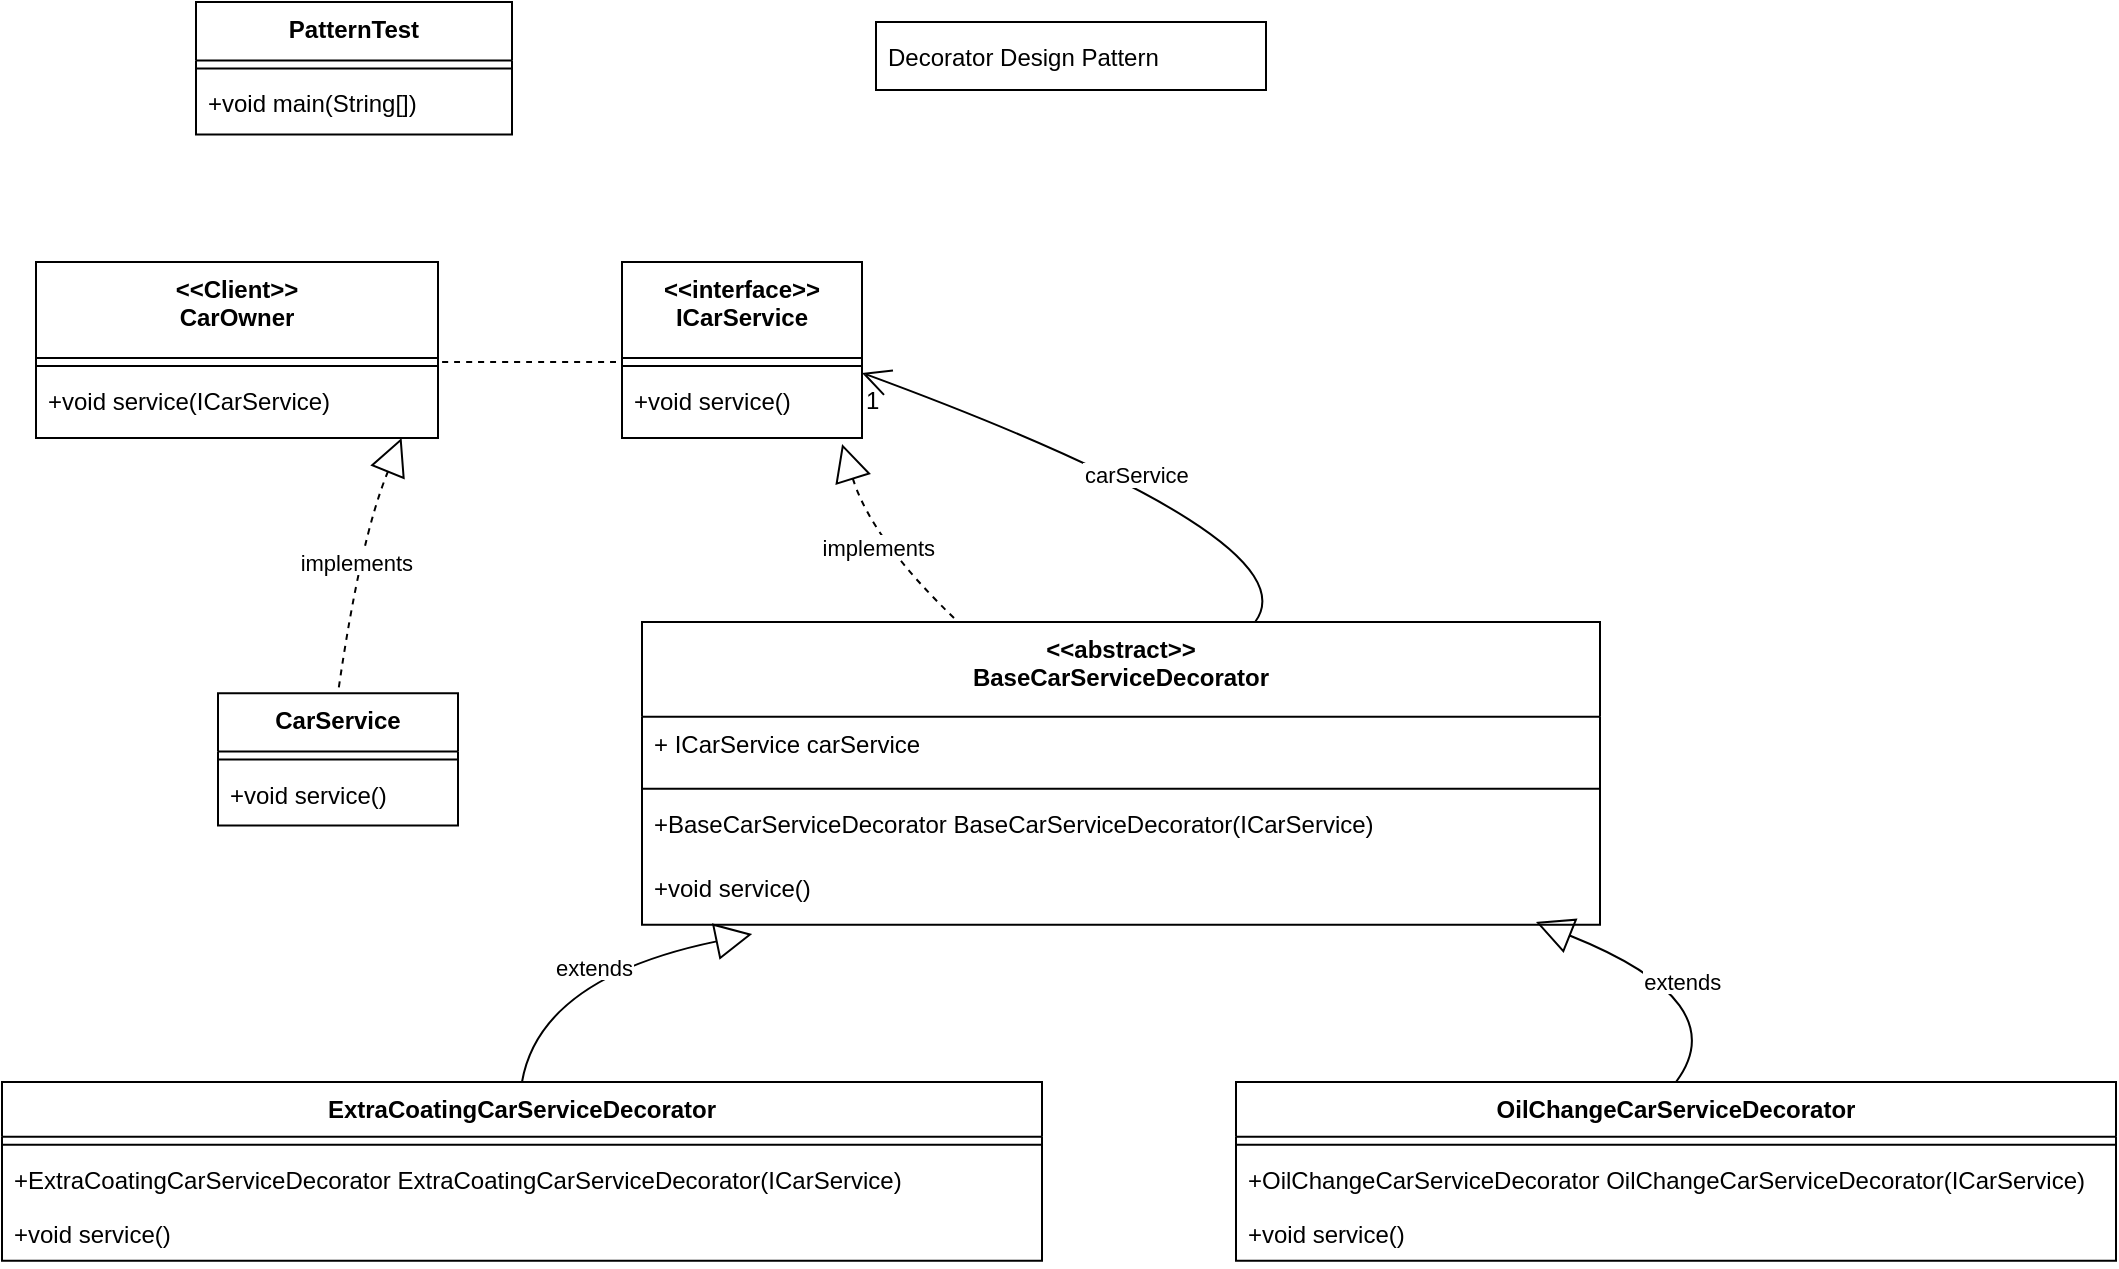 <mxfile version="24.6.2" type="github">
  <diagram name="Page-1" id="SWp7KG87iLD4J5ExIvlq">
    <mxGraphModel dx="1434" dy="764" grid="1" gridSize="10" guides="1" tooltips="1" connect="1" arrows="1" fold="1" page="1" pageScale="1" pageWidth="850" pageHeight="1100" math="0" shadow="0">
      <root>
        <mxCell id="0" />
        <mxCell id="1" parent="0" />
        <mxCell id="BjtWqsfojUPZs4aWKGKw-1" value="&lt;&lt;Client&gt;&gt;&#xa;CarOwner" style="swimlane;fontStyle=1;align=center;verticalAlign=top;childLayout=stackLayout;horizontal=1;startSize=48;horizontalStack=0;resizeParent=1;resizeParentMax=0;resizeLast=0;collapsible=0;marginBottom=0;" vertex="1" parent="1">
          <mxGeometry x="150" y="190" width="201" height="88" as="geometry" />
        </mxCell>
        <mxCell id="BjtWqsfojUPZs4aWKGKw-2" style="line;strokeWidth=1;fillColor=none;align=left;verticalAlign=middle;spacingTop=-1;spacingLeft=3;spacingRight=3;rotatable=0;labelPosition=right;points=[];portConstraint=eastwest;strokeColor=inherit;" vertex="1" parent="BjtWqsfojUPZs4aWKGKw-1">
          <mxGeometry y="48" width="201" height="8" as="geometry" />
        </mxCell>
        <mxCell id="BjtWqsfojUPZs4aWKGKw-3" value="+void service(ICarService)" style="text;strokeColor=none;fillColor=none;align=left;verticalAlign=top;spacingLeft=4;spacingRight=4;overflow=hidden;rotatable=0;points=[[0,0.5],[1,0.5]];portConstraint=eastwest;" vertex="1" parent="BjtWqsfojUPZs4aWKGKw-1">
          <mxGeometry y="56" width="201" height="32" as="geometry" />
        </mxCell>
        <mxCell id="BjtWqsfojUPZs4aWKGKw-4" value="&lt;&lt;interface&gt;&gt;&#xa;ICarService" style="swimlane;fontStyle=1;align=center;verticalAlign=top;childLayout=stackLayout;horizontal=1;startSize=48;horizontalStack=0;resizeParent=1;resizeParentMax=0;resizeLast=0;collapsible=0;marginBottom=0;" vertex="1" parent="1">
          <mxGeometry x="443" y="190" width="120" height="88" as="geometry" />
        </mxCell>
        <mxCell id="BjtWqsfojUPZs4aWKGKw-5" style="line;strokeWidth=1;fillColor=none;align=left;verticalAlign=middle;spacingTop=-1;spacingLeft=3;spacingRight=3;rotatable=0;labelPosition=right;points=[];portConstraint=eastwest;strokeColor=inherit;" vertex="1" parent="BjtWqsfojUPZs4aWKGKw-4">
          <mxGeometry y="48" width="120" height="8" as="geometry" />
        </mxCell>
        <mxCell id="BjtWqsfojUPZs4aWKGKw-6" value="+void service()" style="text;strokeColor=none;fillColor=none;align=left;verticalAlign=top;spacingLeft=4;spacingRight=4;overflow=hidden;rotatable=0;points=[[0,0.5],[1,0.5]];portConstraint=eastwest;" vertex="1" parent="BjtWqsfojUPZs4aWKGKw-4">
          <mxGeometry y="56" width="120" height="32" as="geometry" />
        </mxCell>
        <mxCell id="BjtWqsfojUPZs4aWKGKw-7" value="CarService" style="swimlane;fontStyle=1;align=center;verticalAlign=top;childLayout=stackLayout;horizontal=1;startSize=29.2;horizontalStack=0;resizeParent=1;resizeParentMax=0;resizeLast=0;collapsible=0;marginBottom=0;" vertex="1" parent="1">
          <mxGeometry x="241" y="405.57" width="120" height="66.2" as="geometry" />
        </mxCell>
        <mxCell id="BjtWqsfojUPZs4aWKGKw-8" style="line;strokeWidth=1;fillColor=none;align=left;verticalAlign=middle;spacingTop=-1;spacingLeft=3;spacingRight=3;rotatable=0;labelPosition=right;points=[];portConstraint=eastwest;strokeColor=inherit;" vertex="1" parent="BjtWqsfojUPZs4aWKGKw-7">
          <mxGeometry y="29.2" width="120" height="8" as="geometry" />
        </mxCell>
        <mxCell id="BjtWqsfojUPZs4aWKGKw-9" value="+void service()" style="text;strokeColor=none;fillColor=none;align=left;verticalAlign=top;spacingLeft=4;spacingRight=4;overflow=hidden;rotatable=0;points=[[0,0.5],[1,0.5]];portConstraint=eastwest;" vertex="1" parent="BjtWqsfojUPZs4aWKGKw-7">
          <mxGeometry y="37.2" width="120" height="29" as="geometry" />
        </mxCell>
        <mxCell id="BjtWqsfojUPZs4aWKGKw-10" value="PatternTest" style="swimlane;fontStyle=1;align=center;verticalAlign=top;childLayout=stackLayout;horizontal=1;startSize=29.2;horizontalStack=0;resizeParent=1;resizeParentMax=0;resizeLast=0;collapsible=0;marginBottom=0;" vertex="1" parent="1">
          <mxGeometry x="230" y="60" width="158" height="66.2" as="geometry" />
        </mxCell>
        <mxCell id="BjtWqsfojUPZs4aWKGKw-11" style="line;strokeWidth=1;fillColor=none;align=left;verticalAlign=middle;spacingTop=-1;spacingLeft=3;spacingRight=3;rotatable=0;labelPosition=right;points=[];portConstraint=eastwest;strokeColor=inherit;" vertex="1" parent="BjtWqsfojUPZs4aWKGKw-10">
          <mxGeometry y="29.2" width="158" height="8" as="geometry" />
        </mxCell>
        <mxCell id="BjtWqsfojUPZs4aWKGKw-12" value="+void main(String[])" style="text;strokeColor=none;fillColor=none;align=left;verticalAlign=top;spacingLeft=4;spacingRight=4;overflow=hidden;rotatable=0;points=[[0,0.5],[1,0.5]];portConstraint=eastwest;" vertex="1" parent="BjtWqsfojUPZs4aWKGKw-10">
          <mxGeometry y="37.2" width="158" height="29" as="geometry" />
        </mxCell>
        <mxCell id="BjtWqsfojUPZs4aWKGKw-13" value="&lt;&lt;abstract&gt;&gt;&#xa;BaseCarServiceDecorator" style="swimlane;fontStyle=1;align=center;verticalAlign=top;childLayout=stackLayout;horizontal=1;startSize=47.333;horizontalStack=0;resizeParent=1;resizeParentMax=0;resizeLast=0;collapsible=0;marginBottom=0;" vertex="1" parent="1">
          <mxGeometry x="453" y="370" width="479" height="151.333" as="geometry" />
        </mxCell>
        <mxCell id="BjtWqsfojUPZs4aWKGKw-14" value="+ ICarService carService" style="text;strokeColor=none;fillColor=none;align=left;verticalAlign=top;spacingLeft=4;spacingRight=4;overflow=hidden;rotatable=0;points=[[0,0.5],[1,0.5]];portConstraint=eastwest;" vertex="1" parent="BjtWqsfojUPZs4aWKGKw-13">
          <mxGeometry y="47.333" width="479" height="32" as="geometry" />
        </mxCell>
        <mxCell id="BjtWqsfojUPZs4aWKGKw-15" style="line;strokeWidth=1;fillColor=none;align=left;verticalAlign=middle;spacingTop=-1;spacingLeft=3;spacingRight=3;rotatable=0;labelPosition=right;points=[];portConstraint=eastwest;strokeColor=inherit;" vertex="1" parent="BjtWqsfojUPZs4aWKGKw-13">
          <mxGeometry y="79.333" width="479" height="8" as="geometry" />
        </mxCell>
        <mxCell id="BjtWqsfojUPZs4aWKGKw-16" value="+BaseCarServiceDecorator BaseCarServiceDecorator(ICarService)" style="text;strokeColor=none;fillColor=none;align=left;verticalAlign=top;spacingLeft=4;spacingRight=4;overflow=hidden;rotatable=0;points=[[0,0.5],[1,0.5]];portConstraint=eastwest;" vertex="1" parent="BjtWqsfojUPZs4aWKGKw-13">
          <mxGeometry y="87.333" width="479" height="32" as="geometry" />
        </mxCell>
        <mxCell id="BjtWqsfojUPZs4aWKGKw-17" value="+void service()" style="text;strokeColor=none;fillColor=none;align=left;verticalAlign=top;spacingLeft=4;spacingRight=4;overflow=hidden;rotatable=0;points=[[0,0.5],[1,0.5]];portConstraint=eastwest;" vertex="1" parent="BjtWqsfojUPZs4aWKGKw-13">
          <mxGeometry y="119.333" width="479" height="32" as="geometry" />
        </mxCell>
        <mxCell id="BjtWqsfojUPZs4aWKGKw-18" value="ExtraCoatingCarServiceDecorator" style="swimlane;fontStyle=1;align=center;verticalAlign=top;childLayout=stackLayout;horizontal=1;startSize=27.429;horizontalStack=0;resizeParent=1;resizeParentMax=0;resizeLast=0;collapsible=0;marginBottom=0;" vertex="1" parent="1">
          <mxGeometry x="133" y="600" width="520" height="89.429" as="geometry" />
        </mxCell>
        <mxCell id="BjtWqsfojUPZs4aWKGKw-19" style="line;strokeWidth=1;fillColor=none;align=left;verticalAlign=middle;spacingTop=-1;spacingLeft=3;spacingRight=3;rotatable=0;labelPosition=right;points=[];portConstraint=eastwest;strokeColor=inherit;" vertex="1" parent="BjtWqsfojUPZs4aWKGKw-18">
          <mxGeometry y="27.429" width="520" height="8" as="geometry" />
        </mxCell>
        <mxCell id="BjtWqsfojUPZs4aWKGKw-20" value="+ExtraCoatingCarServiceDecorator ExtraCoatingCarServiceDecorator(ICarService)" style="text;strokeColor=none;fillColor=none;align=left;verticalAlign=top;spacingLeft=4;spacingRight=4;overflow=hidden;rotatable=0;points=[[0,0.5],[1,0.5]];portConstraint=eastwest;" vertex="1" parent="BjtWqsfojUPZs4aWKGKw-18">
          <mxGeometry y="35.429" width="520" height="27" as="geometry" />
        </mxCell>
        <mxCell id="BjtWqsfojUPZs4aWKGKw-21" value="+void service()" style="text;strokeColor=none;fillColor=none;align=left;verticalAlign=top;spacingLeft=4;spacingRight=4;overflow=hidden;rotatable=0;points=[[0,0.5],[1,0.5]];portConstraint=eastwest;" vertex="1" parent="BjtWqsfojUPZs4aWKGKw-18">
          <mxGeometry y="62.429" width="520" height="27" as="geometry" />
        </mxCell>
        <mxCell id="BjtWqsfojUPZs4aWKGKw-22" value="OilChangeCarServiceDecorator" style="swimlane;fontStyle=1;align=center;verticalAlign=top;childLayout=stackLayout;horizontal=1;startSize=27.429;horizontalStack=0;resizeParent=1;resizeParentMax=0;resizeLast=0;collapsible=0;marginBottom=0;" vertex="1" parent="1">
          <mxGeometry x="750" y="600" width="440" height="89.429" as="geometry" />
        </mxCell>
        <mxCell id="BjtWqsfojUPZs4aWKGKw-23" style="line;strokeWidth=1;fillColor=none;align=left;verticalAlign=middle;spacingTop=-1;spacingLeft=3;spacingRight=3;rotatable=0;labelPosition=right;points=[];portConstraint=eastwest;strokeColor=inherit;" vertex="1" parent="BjtWqsfojUPZs4aWKGKw-22">
          <mxGeometry y="27.429" width="440" height="8" as="geometry" />
        </mxCell>
        <mxCell id="BjtWqsfojUPZs4aWKGKw-24" value="+OilChangeCarServiceDecorator OilChangeCarServiceDecorator(ICarService)" style="text;strokeColor=none;fillColor=none;align=left;verticalAlign=top;spacingLeft=4;spacingRight=4;overflow=hidden;rotatable=0;points=[[0,0.5],[1,0.5]];portConstraint=eastwest;" vertex="1" parent="BjtWqsfojUPZs4aWKGKw-22">
          <mxGeometry y="35.429" width="440" height="27" as="geometry" />
        </mxCell>
        <mxCell id="BjtWqsfojUPZs4aWKGKw-25" value="+void service()" style="text;strokeColor=none;fillColor=none;align=left;verticalAlign=top;spacingLeft=4;spacingRight=4;overflow=hidden;rotatable=0;points=[[0,0.5],[1,0.5]];portConstraint=eastwest;" vertex="1" parent="BjtWqsfojUPZs4aWKGKw-22">
          <mxGeometry y="62.429" width="440" height="27" as="geometry" />
        </mxCell>
        <mxCell id="BjtWqsfojUPZs4aWKGKw-26" value="Decorator Design Pattern " style="align=left;spacingLeft=4;" vertex="1" parent="1">
          <mxGeometry x="570" y="70" width="195" height="34" as="geometry" />
        </mxCell>
        <mxCell id="BjtWqsfojUPZs4aWKGKw-27" value="" style="curved=1;dashed=1;startArrow=none;endArrow=none;rounded=0;entryX=1;entryY=0.25;entryDx=0;entryDy=0;entryPerimeter=0;" edge="1" parent="1" target="BjtWqsfojUPZs4aWKGKw-2">
          <mxGeometry relative="1" as="geometry">
            <Array as="points" />
            <mxPoint x="440" y="240" as="sourcePoint" />
            <mxPoint x="180" y="290" as="targetPoint" />
          </mxGeometry>
        </mxCell>
        <mxCell id="BjtWqsfojUPZs4aWKGKw-28" value="implements" style="curved=1;dashed=1;startArrow=block;startSize=16;startFill=0;endArrow=none;exitX=0.24;exitY=1;entryX=0.5;entryY=-0.01;rounded=0;" edge="1" parent="1" target="BjtWqsfojUPZs4aWKGKw-7">
          <mxGeometry relative="1" as="geometry">
            <Array as="points">
              <mxPoint x="312" y="329" />
            </Array>
            <mxPoint x="332.8" y="278" as="sourcePoint" />
          </mxGeometry>
        </mxCell>
        <mxCell id="BjtWqsfojUPZs4aWKGKw-29" value="implements" style="curved=1;dashed=1;startArrow=block;startSize=16;startFill=0;endArrow=none;exitX=0.917;exitY=1.094;entryX=0.33;entryY=0;rounded=0;exitDx=0;exitDy=0;exitPerimeter=0;" edge="1" parent="1" source="BjtWqsfojUPZs4aWKGKw-6" target="BjtWqsfojUPZs4aWKGKw-13">
          <mxGeometry relative="1" as="geometry">
            <Array as="points">
              <mxPoint x="568" y="329" />
            </Array>
          </mxGeometry>
        </mxCell>
        <mxCell id="BjtWqsfojUPZs4aWKGKw-30" value="extends" style="curved=1;startArrow=block;startSize=16;startFill=0;endArrow=none;exitX=0.115;exitY=1.146;entryX=0.5;entryY=0;rounded=0;exitDx=0;exitDy=0;exitPerimeter=0;" edge="1" parent="1" source="BjtWqsfojUPZs4aWKGKw-17" target="BjtWqsfojUPZs4aWKGKw-18">
          <mxGeometry relative="1" as="geometry">
            <Array as="points">
              <mxPoint x="402" y="548" />
            </Array>
            <mxPoint x="472.43" y="514.333" as="sourcePoint" />
          </mxGeometry>
        </mxCell>
        <mxCell id="BjtWqsfojUPZs4aWKGKw-31" value="extends" style="curved=1;startArrow=block;startSize=16;startFill=0;endArrow=none;entryX=0.5;entryY=0;rounded=0;entryDx=0;entryDy=0;" edge="1" parent="1" target="BjtWqsfojUPZs4aWKGKw-22">
          <mxGeometry relative="1" as="geometry">
            <Array as="points">
              <mxPoint x="1000" y="560" />
            </Array>
            <mxPoint x="900" y="520" as="sourcePoint" />
            <mxPoint x="991" y="588.75" as="targetPoint" />
          </mxGeometry>
        </mxCell>
        <mxCell id="BjtWqsfojUPZs4aWKGKw-32" value="carService" style="curved=1;startArrow=none;endArrow=open;endSize=12;exitX=0.64;exitY=0;entryX=1;entryY=0.63;rounded=0;" edge="1" parent="1" source="BjtWqsfojUPZs4aWKGKw-13" target="BjtWqsfojUPZs4aWKGKw-4">
          <mxGeometry relative="1" as="geometry">
            <Array as="points">
              <mxPoint x="790" y="329" />
            </Array>
          </mxGeometry>
        </mxCell>
        <mxCell id="BjtWqsfojUPZs4aWKGKw-33" value="1" style="edgeLabel;resizable=0;labelBackgroundColor=none;fontSize=12;align=left;verticalAlign=top;" vertex="1" parent="BjtWqsfojUPZs4aWKGKw-32">
          <mxGeometry x="1" relative="1" as="geometry" />
        </mxCell>
      </root>
    </mxGraphModel>
  </diagram>
</mxfile>
